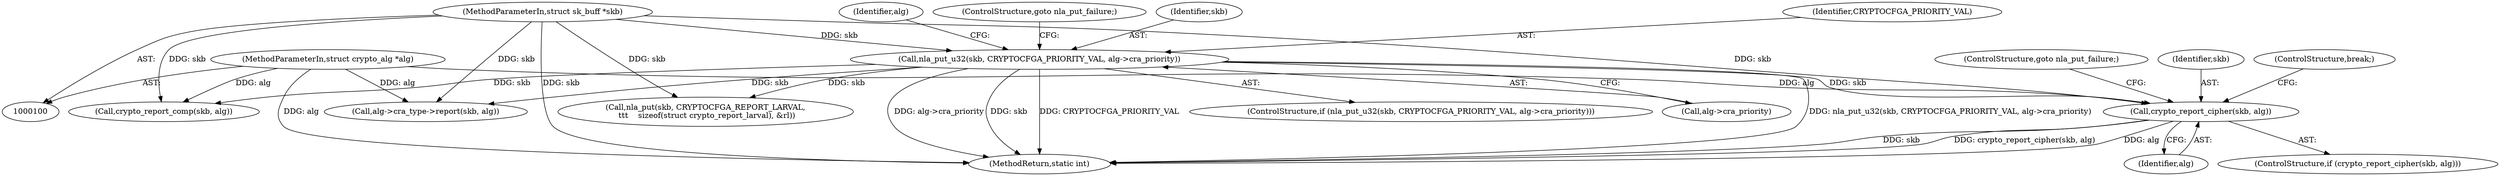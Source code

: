 digraph "0_linux_9a5467bf7b6e9e02ec9c3da4e23747c05faeaac6_7@API" {
"1000218" [label="(Call,crypto_report_cipher(skb, alg))"];
"1000158" [label="(Call,nla_put_u32(skb, CRYPTOCFGA_PRIORITY_VAL, alg->cra_priority))"];
"1000103" [label="(MethodParameterIn,struct sk_buff *skb)"];
"1000101" [label="(MethodParameterIn,struct crypto_alg *alg)"];
"1000157" [label="(ControlStructure,if (nla_put_u32(skb, CRYPTOCFGA_PRIORITY_VAL, alg->cra_priority)))"];
"1000161" [label="(Call,alg->cra_priority)"];
"1000225" [label="(Call,crypto_report_comp(skb, alg))"];
"1000164" [label="(ControlStructure,goto nla_put_failure;)"];
"1000202" [label="(Call,alg->cra_type->report(skb, alg))"];
"1000103" [label="(MethodParameterIn,struct sk_buff *skb)"];
"1000159" [label="(Identifier,skb)"];
"1000160" [label="(Identifier,CRYPTOCFGA_PRIORITY_VAL)"];
"1000158" [label="(Call,nla_put_u32(skb, CRYPTOCFGA_PRIORITY_VAL, alg->cra_priority))"];
"1000168" [label="(Identifier,alg)"];
"1000221" [label="(ControlStructure,goto nla_put_failure;)"];
"1000219" [label="(Identifier,skb)"];
"1000220" [label="(Identifier,alg)"];
"1000222" [label="(ControlStructure,break;)"];
"1000217" [label="(ControlStructure,if (crypto_report_cipher(skb, alg)))"];
"1000237" [label="(MethodReturn,static int)"];
"1000218" [label="(Call,crypto_report_cipher(skb, alg))"];
"1000101" [label="(MethodParameterIn,struct crypto_alg *alg)"];
"1000181" [label="(Call,nla_put(skb, CRYPTOCFGA_REPORT_LARVAL,\n \t\t\t    sizeof(struct crypto_report_larval), &rl))"];
"1000218" -> "1000217"  [label="AST: "];
"1000218" -> "1000220"  [label="CFG: "];
"1000219" -> "1000218"  [label="AST: "];
"1000220" -> "1000218"  [label="AST: "];
"1000221" -> "1000218"  [label="CFG: "];
"1000222" -> "1000218"  [label="CFG: "];
"1000218" -> "1000237"  [label="DDG: skb"];
"1000218" -> "1000237"  [label="DDG: crypto_report_cipher(skb, alg)"];
"1000218" -> "1000237"  [label="DDG: alg"];
"1000158" -> "1000218"  [label="DDG: skb"];
"1000103" -> "1000218"  [label="DDG: skb"];
"1000101" -> "1000218"  [label="DDG: alg"];
"1000158" -> "1000157"  [label="AST: "];
"1000158" -> "1000161"  [label="CFG: "];
"1000159" -> "1000158"  [label="AST: "];
"1000160" -> "1000158"  [label="AST: "];
"1000161" -> "1000158"  [label="AST: "];
"1000164" -> "1000158"  [label="CFG: "];
"1000168" -> "1000158"  [label="CFG: "];
"1000158" -> "1000237"  [label="DDG: skb"];
"1000158" -> "1000237"  [label="DDG: CRYPTOCFGA_PRIORITY_VAL"];
"1000158" -> "1000237"  [label="DDG: nla_put_u32(skb, CRYPTOCFGA_PRIORITY_VAL, alg->cra_priority)"];
"1000158" -> "1000237"  [label="DDG: alg->cra_priority"];
"1000103" -> "1000158"  [label="DDG: skb"];
"1000158" -> "1000181"  [label="DDG: skb"];
"1000158" -> "1000202"  [label="DDG: skb"];
"1000158" -> "1000225"  [label="DDG: skb"];
"1000103" -> "1000100"  [label="AST: "];
"1000103" -> "1000237"  [label="DDG: skb"];
"1000103" -> "1000181"  [label="DDG: skb"];
"1000103" -> "1000202"  [label="DDG: skb"];
"1000103" -> "1000225"  [label="DDG: skb"];
"1000101" -> "1000100"  [label="AST: "];
"1000101" -> "1000237"  [label="DDG: alg"];
"1000101" -> "1000202"  [label="DDG: alg"];
"1000101" -> "1000225"  [label="DDG: alg"];
}
